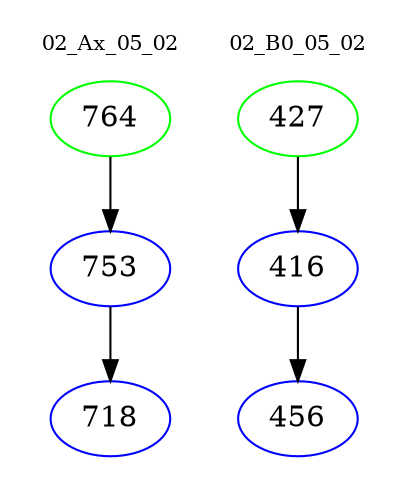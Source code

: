 digraph{
subgraph cluster_0 {
color = white
label = "02_Ax_05_02";
fontsize=10;
T0_764 [label="764", color="green"]
T0_764 -> T0_753 [color="black"]
T0_753 [label="753", color="blue"]
T0_753 -> T0_718 [color="black"]
T0_718 [label="718", color="blue"]
}
subgraph cluster_1 {
color = white
label = "02_B0_05_02";
fontsize=10;
T1_427 [label="427", color="green"]
T1_427 -> T1_416 [color="black"]
T1_416 [label="416", color="blue"]
T1_416 -> T1_456 [color="black"]
T1_456 [label="456", color="blue"]
}
}
